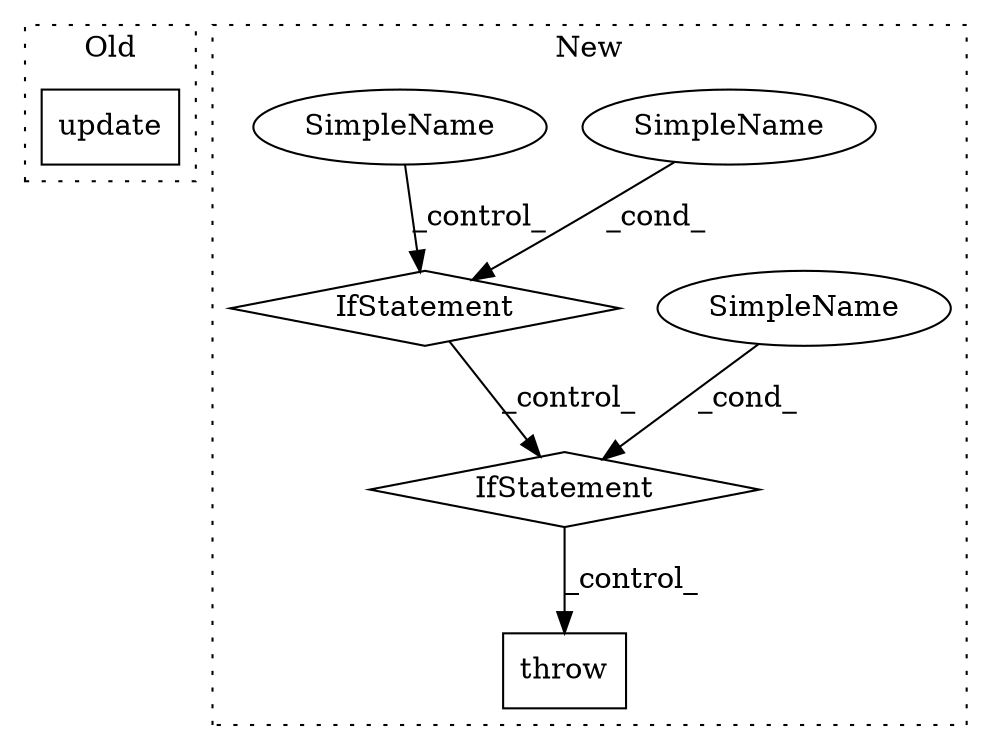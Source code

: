 digraph G {
subgraph cluster0 {
1 [label="update" a="32" s="1310,1319" l="7,1" shape="box"];
label = "Old";
style="dotted";
}
subgraph cluster1 {
2 [label="throw" a="53" s="1796" l="6" shape="box"];
3 [label="IfStatement" a="25" s="1682,1716" l="4,2" shape="diamond"];
4 [label="SimpleName" a="42" s="" l="" shape="ellipse"];
5 [label="SimpleName" a="42" s="" l="" shape="ellipse"];
6 [label="IfStatement" a="25" s="1588,1617" l="4,2" shape="diamond"];
7 [label="SimpleName" a="42" s="" l="" shape="ellipse"];
label = "New";
style="dotted";
}
3 -> 2 [label="_control_"];
4 -> 3 [label="_cond_"];
5 -> 6 [label="_cond_"];
6 -> 3 [label="_control_"];
7 -> 6 [label="_control_"];
}